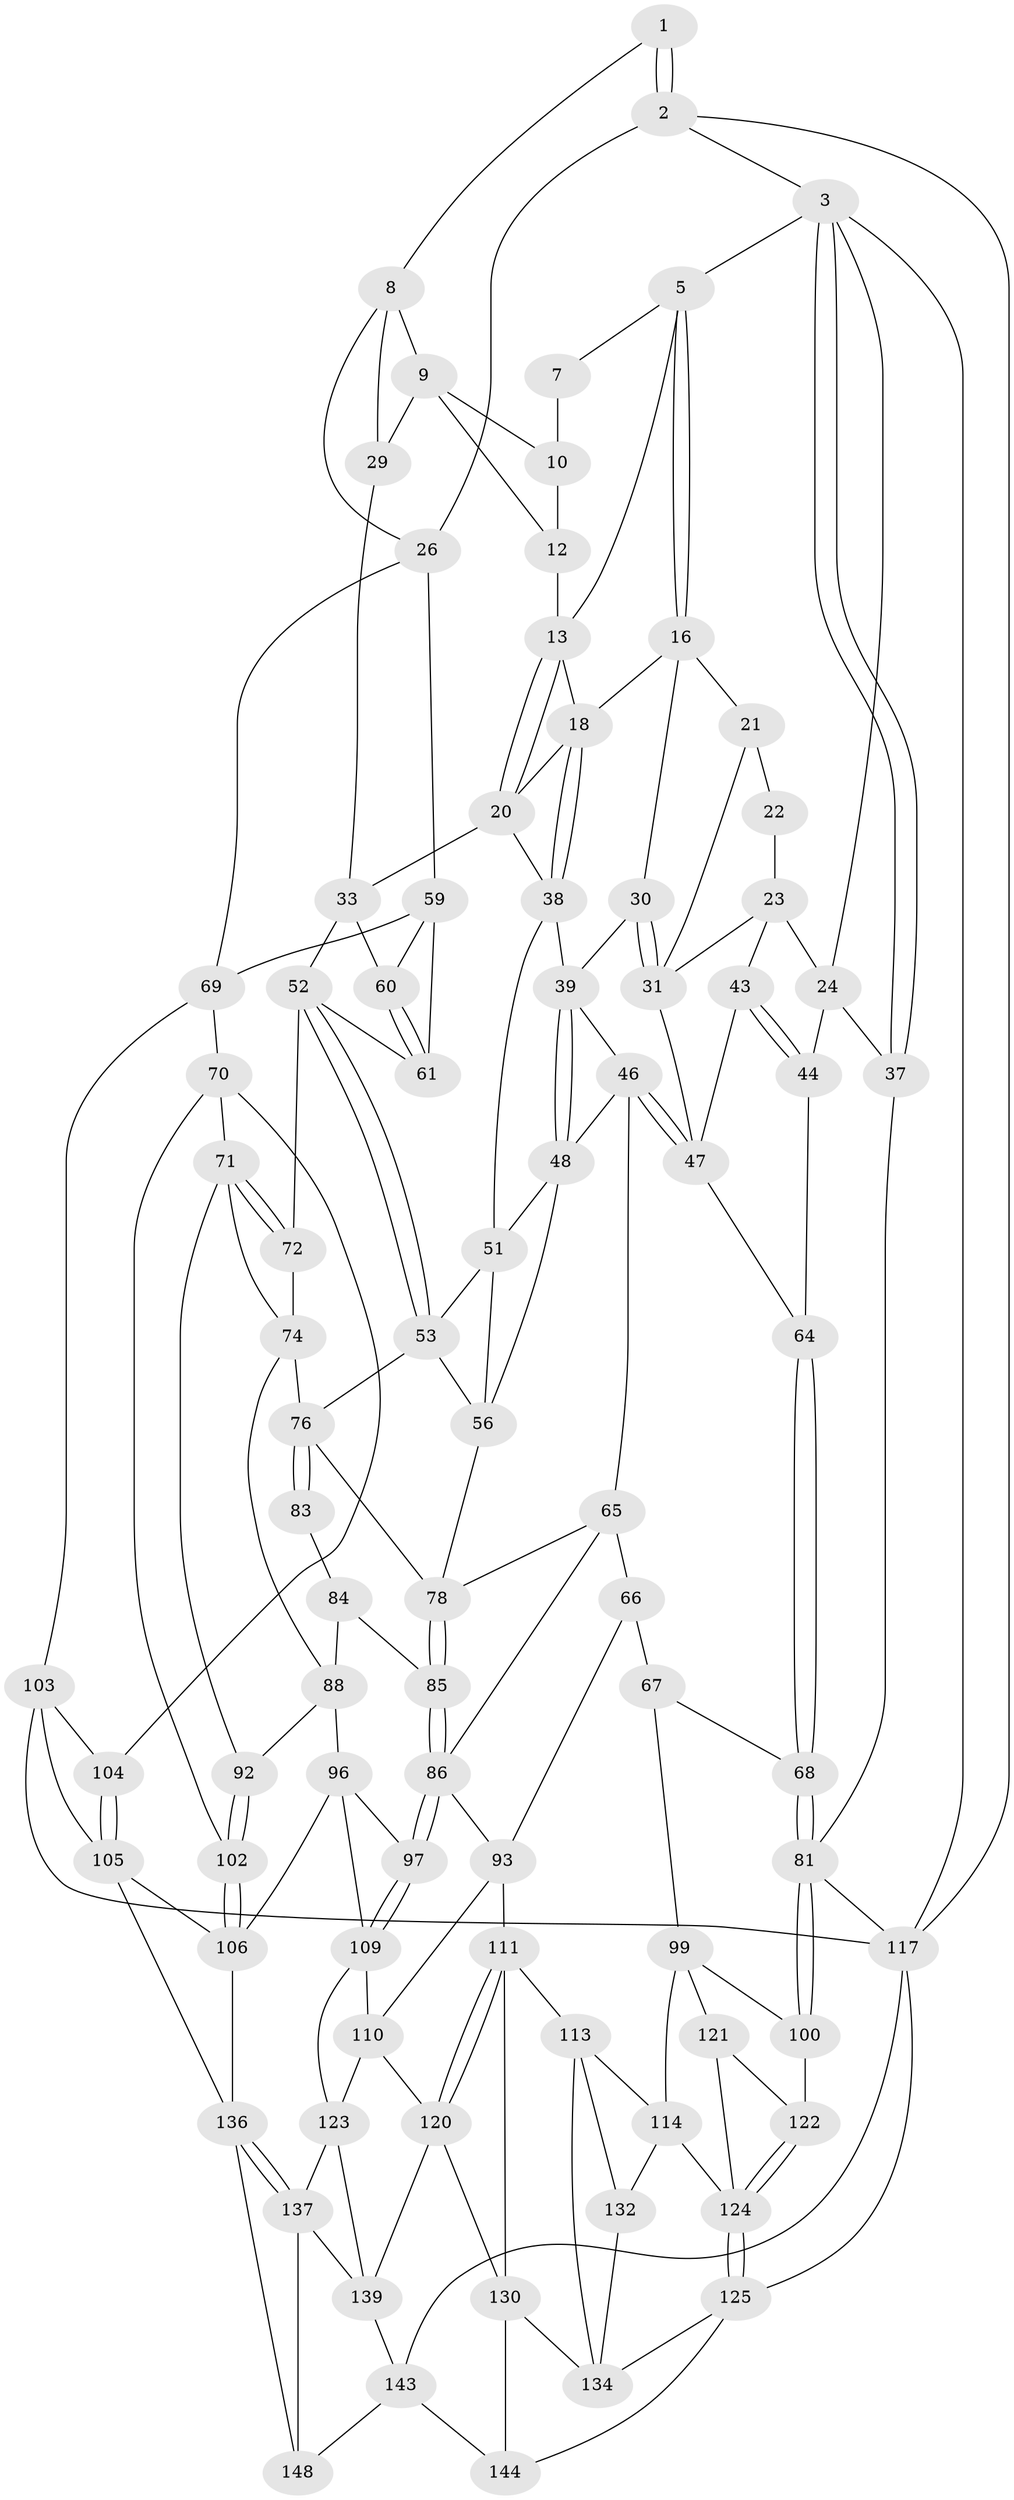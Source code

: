 // original degree distribution, {3: 0.013513513513513514, 6: 0.25675675675675674, 4: 0.2702702702702703, 5: 0.4594594594594595}
// Generated by graph-tools (version 1.1) at 2025/42/03/06/25 10:42:32]
// undirected, 87 vertices, 185 edges
graph export_dot {
graph [start="1"]
  node [color=gray90,style=filled];
  1 [pos="+0.8975688694729173+0"];
  2 [pos="+1+0"];
  3 [pos="+0+0",super="+4"];
  5 [pos="+0.3267798514600881+0",super="+6"];
  7 [pos="+0.7887867267883278+0"];
  8 [pos="+0.9284979780910928+0.03553615820676576",super="+25"];
  9 [pos="+0.9051047077998925+0.04958966939813663",super="+28"];
  10 [pos="+0.8392743090253637+0.016335251671035788",super="+11"];
  12 [pos="+0.7889790589041211+0.07846884565742447",super="+15"];
  13 [pos="+0.7675413087466558+0.07731396740845926",super="+14"];
  16 [pos="+0.3465224166386164+0",super="+17"];
  18 [pos="+0.5065389970773211+0.09756551324201085",super="+19"];
  20 [pos="+0.6514341848661872+0.12064560675182184",super="+35"];
  21 [pos="+0.31863635814806923+0",super="+32"];
  22 [pos="+0.20765949444488394+0.089665897837612"];
  23 [pos="+0.15131615568790285+0.12069912286600014",super="+42"];
  24 [pos="+0.10762602918491194+0.07046075025523955",super="+36"];
  26 [pos="+1+0.19352053311531262",super="+27"];
  29 [pos="+0.851440473790821+0.19164086289067622"];
  30 [pos="+0.3890742476730588+0.1189065353957396"];
  31 [pos="+0.2782751708257532+0.191480717009365",super="+45"];
  33 [pos="+0.8376625053072275+0.20712078360584796",super="+34"];
  37 [pos="+0+0.23302320836525464"];
  38 [pos="+0.539612792445124+0.13350975706857113",super="+41"];
  39 [pos="+0.42009315839845107+0.20094974007151986",super="+40"];
  43 [pos="+0.06268960956527367+0.2201316563524294"];
  44 [pos="+0+0.25369319528721695"];
  46 [pos="+0.2792578435888537+0.29486559884842034",super="+50"];
  47 [pos="+0.2713291443680589+0.29046579410353973",super="+58"];
  48 [pos="+0.4406609548989227+0.23071490206256254",super="+49"];
  51 [pos="+0.5370288291661016+0.21331084225465027",super="+55"];
  52 [pos="+0.7055385383920777+0.3276741805142839",super="+62"];
  53 [pos="+0.6846390810295149+0.34856620428337576",super="+54"];
  56 [pos="+0.4907401207587509+0.3359441875193758",super="+57"];
  59 [pos="+0.9361547845718069+0.33642648078732607",super="+63"];
  60 [pos="+0.8679649971529134+0.27781217352641474"];
  61 [pos="+0.836948768316682+0.3635894880941444"];
  64 [pos="+0.11293090530881288+0.39166432046630373"];
  65 [pos="+0.26868214056073053+0.48503603891681424",super="+80"];
  66 [pos="+0.253878823392534+0.49556502217283394",super="+95"];
  67 [pos="+0.18846004925011905+0.5234769202631875",super="+98"];
  68 [pos="+0.11333646712869562+0.4189273054685704"];
  69 [pos="+0.9392357272723605+0.49625386320837284",super="+73"];
  70 [pos="+0.906582546706243+0.51565073317148",super="+101"];
  71 [pos="+0.8997767422001479+0.5144468883710939",super="+91"];
  72 [pos="+0.8268347371293807+0.49314725674826876"];
  74 [pos="+0.7817515996662632+0.5031121745049427",super="+75"];
  76 [pos="+0.6959732406441168+0.4829839039183697",super="+77"];
  78 [pos="+0.5686089163126156+0.4547636803269382",super="+79"];
  81 [pos="+0+0.6011420026769819",super="+82"];
  83 [pos="+0.6877721708750217+0.5052393170973241"];
  84 [pos="+0.6106535812788443+0.5592934177681674",super="+90"];
  85 [pos="+0.5943749587280307+0.5638183959781112"];
  86 [pos="+0.5599066047524087+0.6069421179829074",super="+87"];
  88 [pos="+0.7239386625212225+0.6257105892541847",super="+89"];
  92 [pos="+0.7584637369393689+0.6202228358380841"];
  93 [pos="+0.3844279828551564+0.6749093997963681",super="+94"];
  96 [pos="+0.6736963486934423+0.6827734342396952",super="+108"];
  97 [pos="+0.5733514531715729+0.6293393819892883"];
  99 [pos="+0.12125399377958974+0.6475253242502486",super="+115"];
  100 [pos="+0.060506548621359665+0.6558417484879869"];
  102 [pos="+0.8432954533264072+0.6615526672330851"];
  103 [pos="+1+0.5884713392562265",super="+118"];
  104 [pos="+0.9503094889856054+0.6496051189021699"];
  105 [pos="+0.8806923594588479+0.773871011171821",super="+135"];
  106 [pos="+0.8731751106171186+0.7714223335040633",super="+107"];
  109 [pos="+0.5259788171597339+0.7394095890946291",super="+116"];
  110 [pos="+0.4749735266995807+0.7253865009431677",super="+119"];
  111 [pos="+0.3412096540779603+0.7123878890560371",super="+112"];
  113 [pos="+0.31042723827149077+0.7298054207697893",super="+131"];
  114 [pos="+0.2473274251327297+0.7293536674486115",super="+127"];
  117 [pos="+1+1",super="+126"];
  120 [pos="+0.4487081549104047+0.8401177181840587",super="+129"];
  121 [pos="+0.12838422219096074+0.8254962048708703"];
  122 [pos="+0.06120111374169474+0.7041685194701084"];
  123 [pos="+0.5029468569374073+0.8332372738045407",super="+138"];
  124 [pos="+0.05327359276816811+0.8795111512700925",super="+128"];
  125 [pos="+0+1",super="+146"];
  130 [pos="+0.409751596824394+0.8947736158374029",super="+133"];
  132 [pos="+0.23488000366316486+0.9473229594001795"];
  134 [pos="+0.3647315017845806+0.9252368171811539",super="+145"];
  136 [pos="+0.6928794045677733+0.8623959650195125",super="+140"];
  137 [pos="+0.6481788247347735+0.9687965269449504",super="+141"];
  139 [pos="+0.4781415090927619+0.9058016277147362",super="+142"];
  143 [pos="+0.6062231928744546+1",super="+147"];
  144 [pos="+0.5436919090998702+1"];
  148 [pos="+0.8417810446235712+0.9513321008897201"];
  1 -- 2;
  1 -- 2;
  1 -- 8;
  2 -- 3;
  2 -- 117;
  2 -- 26;
  3 -- 37;
  3 -- 37;
  3 -- 24;
  3 -- 5;
  3 -- 117;
  5 -- 16;
  5 -- 16;
  5 -- 7;
  5 -- 13;
  7 -- 10;
  8 -- 9;
  8 -- 26;
  8 -- 29;
  9 -- 10;
  9 -- 29;
  9 -- 12;
  10 -- 12 [weight=2];
  12 -- 13;
  13 -- 20;
  13 -- 20;
  13 -- 18;
  16 -- 21;
  16 -- 18;
  16 -- 30;
  18 -- 38;
  18 -- 38;
  18 -- 20;
  20 -- 33;
  20 -- 38;
  21 -- 22 [weight=2];
  21 -- 31;
  22 -- 23;
  23 -- 24;
  23 -- 43;
  23 -- 31;
  24 -- 44;
  24 -- 37;
  26 -- 59;
  26 -- 69;
  29 -- 33;
  30 -- 31;
  30 -- 31;
  30 -- 39;
  31 -- 47;
  33 -- 60;
  33 -- 52;
  37 -- 81;
  38 -- 39;
  38 -- 51;
  39 -- 48;
  39 -- 48;
  39 -- 46;
  43 -- 44;
  43 -- 44;
  43 -- 47;
  44 -- 64;
  46 -- 47;
  46 -- 47;
  46 -- 65;
  46 -- 48;
  47 -- 64;
  48 -- 51;
  48 -- 56;
  51 -- 56;
  51 -- 53;
  52 -- 53;
  52 -- 53;
  52 -- 72;
  52 -- 61;
  53 -- 56;
  53 -- 76;
  56 -- 78;
  59 -- 60;
  59 -- 69;
  59 -- 61;
  60 -- 61;
  60 -- 61;
  64 -- 68;
  64 -- 68;
  65 -- 66;
  65 -- 86;
  65 -- 78;
  66 -- 67 [weight=2];
  66 -- 93;
  67 -- 68;
  67 -- 99;
  68 -- 81;
  68 -- 81;
  69 -- 70;
  69 -- 103;
  70 -- 71;
  70 -- 104;
  70 -- 102;
  71 -- 72;
  71 -- 72;
  71 -- 74;
  71 -- 92;
  72 -- 74;
  74 -- 88;
  74 -- 76;
  76 -- 83;
  76 -- 83;
  76 -- 78;
  78 -- 85;
  78 -- 85;
  81 -- 100;
  81 -- 100;
  81 -- 117;
  83 -- 84 [weight=2];
  84 -- 85;
  84 -- 88;
  85 -- 86;
  85 -- 86;
  86 -- 97;
  86 -- 97;
  86 -- 93;
  88 -- 92;
  88 -- 96;
  92 -- 102;
  92 -- 102;
  93 -- 110;
  93 -- 111;
  96 -- 97;
  96 -- 106;
  96 -- 109;
  97 -- 109;
  97 -- 109;
  99 -- 100;
  99 -- 121;
  99 -- 114;
  100 -- 122;
  102 -- 106;
  102 -- 106;
  103 -- 104;
  103 -- 105;
  103 -- 117;
  104 -- 105;
  104 -- 105;
  105 -- 106;
  105 -- 136;
  106 -- 136;
  109 -- 110;
  109 -- 123;
  110 -- 120;
  110 -- 123;
  111 -- 120;
  111 -- 120;
  111 -- 113;
  111 -- 130;
  113 -- 114;
  113 -- 132;
  113 -- 134;
  114 -- 132;
  114 -- 124;
  117 -- 125;
  117 -- 143;
  120 -- 130;
  120 -- 139;
  121 -- 122;
  121 -- 124;
  122 -- 124;
  122 -- 124;
  123 -- 137;
  123 -- 139;
  124 -- 125;
  124 -- 125;
  125 -- 144;
  125 -- 134;
  130 -- 144;
  130 -- 134;
  132 -- 134;
  136 -- 137;
  136 -- 137;
  136 -- 148;
  137 -- 139;
  137 -- 148;
  139 -- 143;
  143 -- 144;
  143 -- 148;
}

